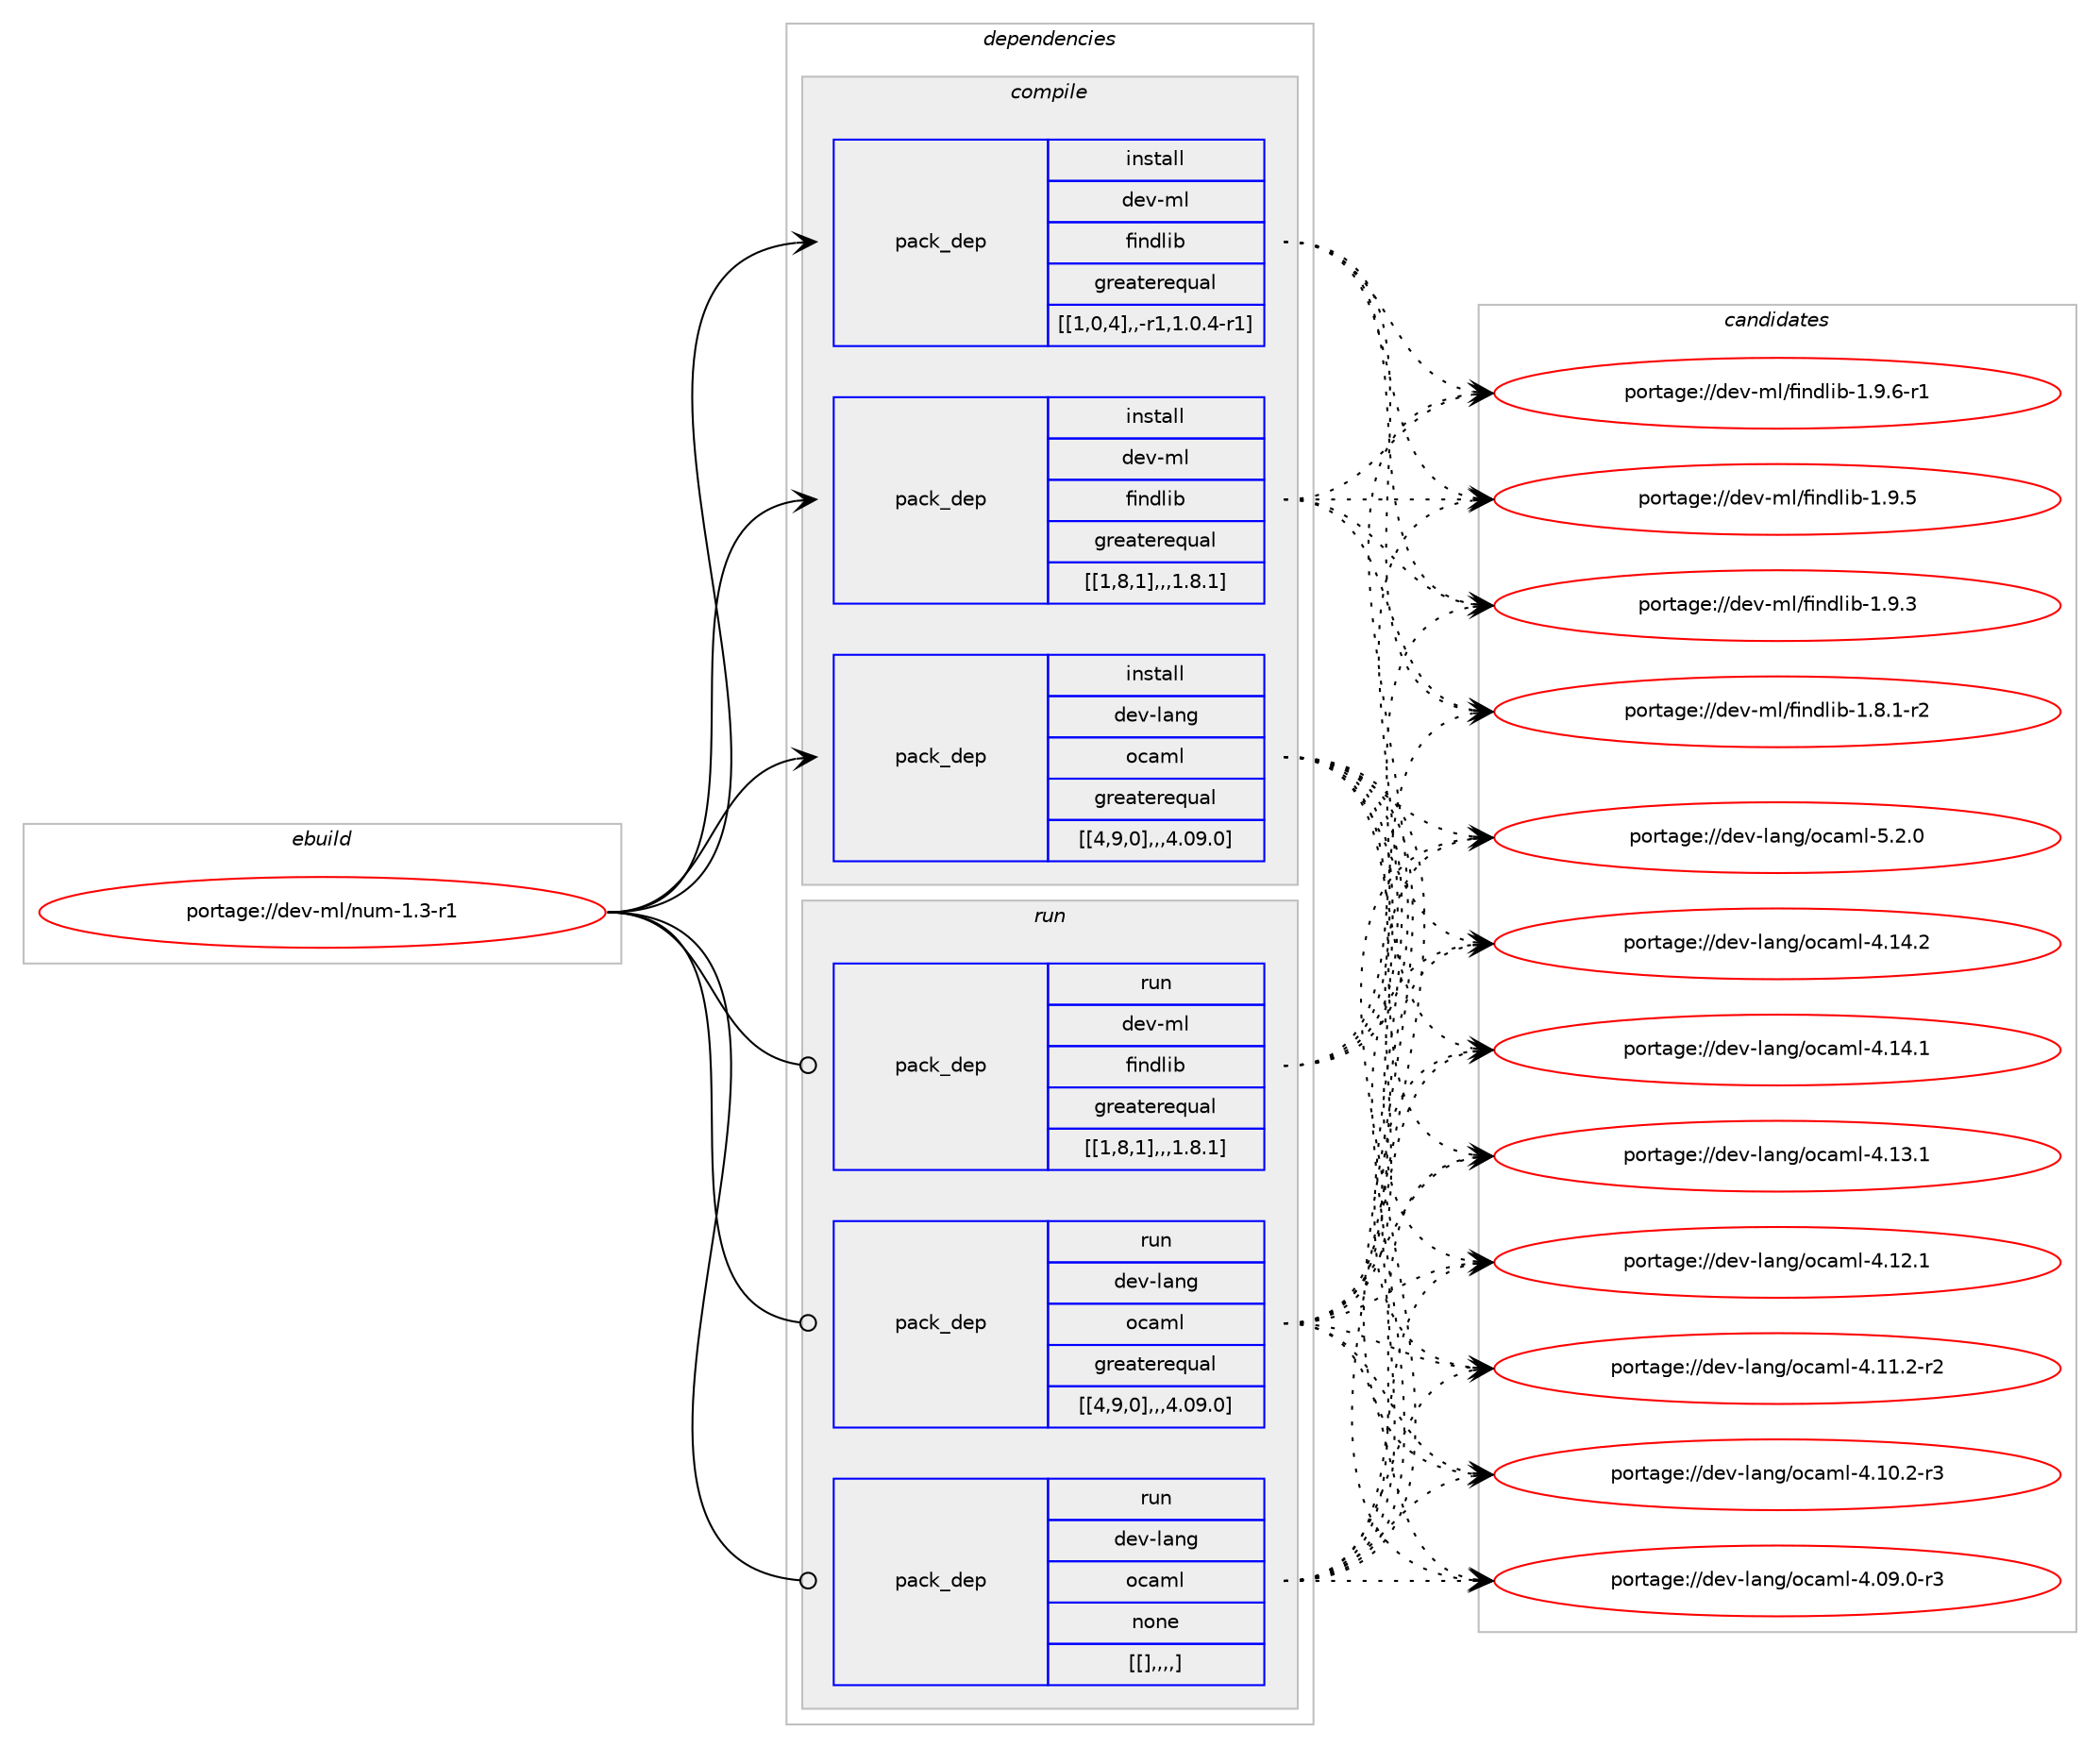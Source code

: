 digraph prolog {

# *************
# Graph options
# *************

newrank=true;
concentrate=true;
compound=true;
graph [rankdir=LR,fontname=Helvetica,fontsize=10,ranksep=1.5];#, ranksep=2.5, nodesep=0.2];
edge  [arrowhead=vee];
node  [fontname=Helvetica,fontsize=10];

# **********
# The ebuild
# **********

subgraph cluster_leftcol {
color=gray;
label=<<i>ebuild</i>>;
id [label="portage://dev-ml/num-1.3-r1", color=red, width=4, href="../dev-ml/num-1.3-r1.svg"];
}

# ****************
# The dependencies
# ****************

subgraph cluster_midcol {
color=gray;
label=<<i>dependencies</i>>;
subgraph cluster_compile {
fillcolor="#eeeeee";
style=filled;
label=<<i>compile</i>>;
subgraph pack90391 {
dependency121771 [label=<<TABLE BORDER="0" CELLBORDER="1" CELLSPACING="0" CELLPADDING="4" WIDTH="220"><TR><TD ROWSPAN="6" CELLPADDING="30">pack_dep</TD></TR><TR><TD WIDTH="110">install</TD></TR><TR><TD>dev-lang</TD></TR><TR><TD>ocaml</TD></TR><TR><TD>greaterequal</TD></TR><TR><TD>[[4,9,0],,,4.09.0]</TD></TR></TABLE>>, shape=none, color=blue];
}
id:e -> dependency121771:w [weight=20,style="solid",arrowhead="vee"];
subgraph pack90392 {
dependency121772 [label=<<TABLE BORDER="0" CELLBORDER="1" CELLSPACING="0" CELLPADDING="4" WIDTH="220"><TR><TD ROWSPAN="6" CELLPADDING="30">pack_dep</TD></TR><TR><TD WIDTH="110">install</TD></TR><TR><TD>dev-ml</TD></TR><TR><TD>findlib</TD></TR><TR><TD>greaterequal</TD></TR><TR><TD>[[1,0,4],,-r1,1.0.4-r1]</TD></TR></TABLE>>, shape=none, color=blue];
}
id:e -> dependency121772:w [weight=20,style="solid",arrowhead="vee"];
subgraph pack90393 {
dependency121773 [label=<<TABLE BORDER="0" CELLBORDER="1" CELLSPACING="0" CELLPADDING="4" WIDTH="220"><TR><TD ROWSPAN="6" CELLPADDING="30">pack_dep</TD></TR><TR><TD WIDTH="110">install</TD></TR><TR><TD>dev-ml</TD></TR><TR><TD>findlib</TD></TR><TR><TD>greaterequal</TD></TR><TR><TD>[[1,8,1],,,1.8.1]</TD></TR></TABLE>>, shape=none, color=blue];
}
id:e -> dependency121773:w [weight=20,style="solid",arrowhead="vee"];
}
subgraph cluster_compileandrun {
fillcolor="#eeeeee";
style=filled;
label=<<i>compile and run</i>>;
}
subgraph cluster_run {
fillcolor="#eeeeee";
style=filled;
label=<<i>run</i>>;
subgraph pack90394 {
dependency121774 [label=<<TABLE BORDER="0" CELLBORDER="1" CELLSPACING="0" CELLPADDING="4" WIDTH="220"><TR><TD ROWSPAN="6" CELLPADDING="30">pack_dep</TD></TR><TR><TD WIDTH="110">run</TD></TR><TR><TD>dev-lang</TD></TR><TR><TD>ocaml</TD></TR><TR><TD>greaterequal</TD></TR><TR><TD>[[4,9,0],,,4.09.0]</TD></TR></TABLE>>, shape=none, color=blue];
}
id:e -> dependency121774:w [weight=20,style="solid",arrowhead="odot"];
subgraph pack90395 {
dependency121775 [label=<<TABLE BORDER="0" CELLBORDER="1" CELLSPACING="0" CELLPADDING="4" WIDTH="220"><TR><TD ROWSPAN="6" CELLPADDING="30">pack_dep</TD></TR><TR><TD WIDTH="110">run</TD></TR><TR><TD>dev-lang</TD></TR><TR><TD>ocaml</TD></TR><TR><TD>none</TD></TR><TR><TD>[[],,,,]</TD></TR></TABLE>>, shape=none, color=blue];
}
id:e -> dependency121775:w [weight=20,style="solid",arrowhead="odot"];
subgraph pack90396 {
dependency121776 [label=<<TABLE BORDER="0" CELLBORDER="1" CELLSPACING="0" CELLPADDING="4" WIDTH="220"><TR><TD ROWSPAN="6" CELLPADDING="30">pack_dep</TD></TR><TR><TD WIDTH="110">run</TD></TR><TR><TD>dev-ml</TD></TR><TR><TD>findlib</TD></TR><TR><TD>greaterequal</TD></TR><TR><TD>[[1,8,1],,,1.8.1]</TD></TR></TABLE>>, shape=none, color=blue];
}
id:e -> dependency121776:w [weight=20,style="solid",arrowhead="odot"];
}
}

# **************
# The candidates
# **************

subgraph cluster_choices {
rank=same;
color=gray;
label=<<i>candidates</i>>;

subgraph choice90391 {
color=black;
nodesep=1;
choice1001011184510897110103471119997109108455346504648 [label="portage://dev-lang/ocaml-5.2.0", color=red, width=4,href="../dev-lang/ocaml-5.2.0.svg"];
choice100101118451089711010347111999710910845524649524650 [label="portage://dev-lang/ocaml-4.14.2", color=red, width=4,href="../dev-lang/ocaml-4.14.2.svg"];
choice100101118451089711010347111999710910845524649524649 [label="portage://dev-lang/ocaml-4.14.1", color=red, width=4,href="../dev-lang/ocaml-4.14.1.svg"];
choice100101118451089711010347111999710910845524649514649 [label="portage://dev-lang/ocaml-4.13.1", color=red, width=4,href="../dev-lang/ocaml-4.13.1.svg"];
choice100101118451089711010347111999710910845524649504649 [label="portage://dev-lang/ocaml-4.12.1", color=red, width=4,href="../dev-lang/ocaml-4.12.1.svg"];
choice1001011184510897110103471119997109108455246494946504511450 [label="portage://dev-lang/ocaml-4.11.2-r2", color=red, width=4,href="../dev-lang/ocaml-4.11.2-r2.svg"];
choice1001011184510897110103471119997109108455246494846504511451 [label="portage://dev-lang/ocaml-4.10.2-r3", color=red, width=4,href="../dev-lang/ocaml-4.10.2-r3.svg"];
choice1001011184510897110103471119997109108455246485746484511451 [label="portage://dev-lang/ocaml-4.09.0-r3", color=red, width=4,href="../dev-lang/ocaml-4.09.0-r3.svg"];
dependency121771:e -> choice1001011184510897110103471119997109108455346504648:w [style=dotted,weight="100"];
dependency121771:e -> choice100101118451089711010347111999710910845524649524650:w [style=dotted,weight="100"];
dependency121771:e -> choice100101118451089711010347111999710910845524649524649:w [style=dotted,weight="100"];
dependency121771:e -> choice100101118451089711010347111999710910845524649514649:w [style=dotted,weight="100"];
dependency121771:e -> choice100101118451089711010347111999710910845524649504649:w [style=dotted,weight="100"];
dependency121771:e -> choice1001011184510897110103471119997109108455246494946504511450:w [style=dotted,weight="100"];
dependency121771:e -> choice1001011184510897110103471119997109108455246494846504511451:w [style=dotted,weight="100"];
dependency121771:e -> choice1001011184510897110103471119997109108455246485746484511451:w [style=dotted,weight="100"];
}
subgraph choice90392 {
color=black;
nodesep=1;
choice1001011184510910847102105110100108105984549465746544511449 [label="portage://dev-ml/findlib-1.9.6-r1", color=red, width=4,href="../dev-ml/findlib-1.9.6-r1.svg"];
choice100101118451091084710210511010010810598454946574653 [label="portage://dev-ml/findlib-1.9.5", color=red, width=4,href="../dev-ml/findlib-1.9.5.svg"];
choice100101118451091084710210511010010810598454946574651 [label="portage://dev-ml/findlib-1.9.3", color=red, width=4,href="../dev-ml/findlib-1.9.3.svg"];
choice1001011184510910847102105110100108105984549465646494511450 [label="portage://dev-ml/findlib-1.8.1-r2", color=red, width=4,href="../dev-ml/findlib-1.8.1-r2.svg"];
dependency121772:e -> choice1001011184510910847102105110100108105984549465746544511449:w [style=dotted,weight="100"];
dependency121772:e -> choice100101118451091084710210511010010810598454946574653:w [style=dotted,weight="100"];
dependency121772:e -> choice100101118451091084710210511010010810598454946574651:w [style=dotted,weight="100"];
dependency121772:e -> choice1001011184510910847102105110100108105984549465646494511450:w [style=dotted,weight="100"];
}
subgraph choice90393 {
color=black;
nodesep=1;
choice1001011184510910847102105110100108105984549465746544511449 [label="portage://dev-ml/findlib-1.9.6-r1", color=red, width=4,href="../dev-ml/findlib-1.9.6-r1.svg"];
choice100101118451091084710210511010010810598454946574653 [label="portage://dev-ml/findlib-1.9.5", color=red, width=4,href="../dev-ml/findlib-1.9.5.svg"];
choice100101118451091084710210511010010810598454946574651 [label="portage://dev-ml/findlib-1.9.3", color=red, width=4,href="../dev-ml/findlib-1.9.3.svg"];
choice1001011184510910847102105110100108105984549465646494511450 [label="portage://dev-ml/findlib-1.8.1-r2", color=red, width=4,href="../dev-ml/findlib-1.8.1-r2.svg"];
dependency121773:e -> choice1001011184510910847102105110100108105984549465746544511449:w [style=dotted,weight="100"];
dependency121773:e -> choice100101118451091084710210511010010810598454946574653:w [style=dotted,weight="100"];
dependency121773:e -> choice100101118451091084710210511010010810598454946574651:w [style=dotted,weight="100"];
dependency121773:e -> choice1001011184510910847102105110100108105984549465646494511450:w [style=dotted,weight="100"];
}
subgraph choice90394 {
color=black;
nodesep=1;
choice1001011184510897110103471119997109108455346504648 [label="portage://dev-lang/ocaml-5.2.0", color=red, width=4,href="../dev-lang/ocaml-5.2.0.svg"];
choice100101118451089711010347111999710910845524649524650 [label="portage://dev-lang/ocaml-4.14.2", color=red, width=4,href="../dev-lang/ocaml-4.14.2.svg"];
choice100101118451089711010347111999710910845524649524649 [label="portage://dev-lang/ocaml-4.14.1", color=red, width=4,href="../dev-lang/ocaml-4.14.1.svg"];
choice100101118451089711010347111999710910845524649514649 [label="portage://dev-lang/ocaml-4.13.1", color=red, width=4,href="../dev-lang/ocaml-4.13.1.svg"];
choice100101118451089711010347111999710910845524649504649 [label="portage://dev-lang/ocaml-4.12.1", color=red, width=4,href="../dev-lang/ocaml-4.12.1.svg"];
choice1001011184510897110103471119997109108455246494946504511450 [label="portage://dev-lang/ocaml-4.11.2-r2", color=red, width=4,href="../dev-lang/ocaml-4.11.2-r2.svg"];
choice1001011184510897110103471119997109108455246494846504511451 [label="portage://dev-lang/ocaml-4.10.2-r3", color=red, width=4,href="../dev-lang/ocaml-4.10.2-r3.svg"];
choice1001011184510897110103471119997109108455246485746484511451 [label="portage://dev-lang/ocaml-4.09.0-r3", color=red, width=4,href="../dev-lang/ocaml-4.09.0-r3.svg"];
dependency121774:e -> choice1001011184510897110103471119997109108455346504648:w [style=dotted,weight="100"];
dependency121774:e -> choice100101118451089711010347111999710910845524649524650:w [style=dotted,weight="100"];
dependency121774:e -> choice100101118451089711010347111999710910845524649524649:w [style=dotted,weight="100"];
dependency121774:e -> choice100101118451089711010347111999710910845524649514649:w [style=dotted,weight="100"];
dependency121774:e -> choice100101118451089711010347111999710910845524649504649:w [style=dotted,weight="100"];
dependency121774:e -> choice1001011184510897110103471119997109108455246494946504511450:w [style=dotted,weight="100"];
dependency121774:e -> choice1001011184510897110103471119997109108455246494846504511451:w [style=dotted,weight="100"];
dependency121774:e -> choice1001011184510897110103471119997109108455246485746484511451:w [style=dotted,weight="100"];
}
subgraph choice90395 {
color=black;
nodesep=1;
choice1001011184510897110103471119997109108455346504648 [label="portage://dev-lang/ocaml-5.2.0", color=red, width=4,href="../dev-lang/ocaml-5.2.0.svg"];
choice100101118451089711010347111999710910845524649524650 [label="portage://dev-lang/ocaml-4.14.2", color=red, width=4,href="../dev-lang/ocaml-4.14.2.svg"];
choice100101118451089711010347111999710910845524649524649 [label="portage://dev-lang/ocaml-4.14.1", color=red, width=4,href="../dev-lang/ocaml-4.14.1.svg"];
choice100101118451089711010347111999710910845524649514649 [label="portage://dev-lang/ocaml-4.13.1", color=red, width=4,href="../dev-lang/ocaml-4.13.1.svg"];
choice100101118451089711010347111999710910845524649504649 [label="portage://dev-lang/ocaml-4.12.1", color=red, width=4,href="../dev-lang/ocaml-4.12.1.svg"];
choice1001011184510897110103471119997109108455246494946504511450 [label="portage://dev-lang/ocaml-4.11.2-r2", color=red, width=4,href="../dev-lang/ocaml-4.11.2-r2.svg"];
choice1001011184510897110103471119997109108455246494846504511451 [label="portage://dev-lang/ocaml-4.10.2-r3", color=red, width=4,href="../dev-lang/ocaml-4.10.2-r3.svg"];
choice1001011184510897110103471119997109108455246485746484511451 [label="portage://dev-lang/ocaml-4.09.0-r3", color=red, width=4,href="../dev-lang/ocaml-4.09.0-r3.svg"];
dependency121775:e -> choice1001011184510897110103471119997109108455346504648:w [style=dotted,weight="100"];
dependency121775:e -> choice100101118451089711010347111999710910845524649524650:w [style=dotted,weight="100"];
dependency121775:e -> choice100101118451089711010347111999710910845524649524649:w [style=dotted,weight="100"];
dependency121775:e -> choice100101118451089711010347111999710910845524649514649:w [style=dotted,weight="100"];
dependency121775:e -> choice100101118451089711010347111999710910845524649504649:w [style=dotted,weight="100"];
dependency121775:e -> choice1001011184510897110103471119997109108455246494946504511450:w [style=dotted,weight="100"];
dependency121775:e -> choice1001011184510897110103471119997109108455246494846504511451:w [style=dotted,weight="100"];
dependency121775:e -> choice1001011184510897110103471119997109108455246485746484511451:w [style=dotted,weight="100"];
}
subgraph choice90396 {
color=black;
nodesep=1;
choice1001011184510910847102105110100108105984549465746544511449 [label="portage://dev-ml/findlib-1.9.6-r1", color=red, width=4,href="../dev-ml/findlib-1.9.6-r1.svg"];
choice100101118451091084710210511010010810598454946574653 [label="portage://dev-ml/findlib-1.9.5", color=red, width=4,href="../dev-ml/findlib-1.9.5.svg"];
choice100101118451091084710210511010010810598454946574651 [label="portage://dev-ml/findlib-1.9.3", color=red, width=4,href="../dev-ml/findlib-1.9.3.svg"];
choice1001011184510910847102105110100108105984549465646494511450 [label="portage://dev-ml/findlib-1.8.1-r2", color=red, width=4,href="../dev-ml/findlib-1.8.1-r2.svg"];
dependency121776:e -> choice1001011184510910847102105110100108105984549465746544511449:w [style=dotted,weight="100"];
dependency121776:e -> choice100101118451091084710210511010010810598454946574653:w [style=dotted,weight="100"];
dependency121776:e -> choice100101118451091084710210511010010810598454946574651:w [style=dotted,weight="100"];
dependency121776:e -> choice1001011184510910847102105110100108105984549465646494511450:w [style=dotted,weight="100"];
}
}

}
